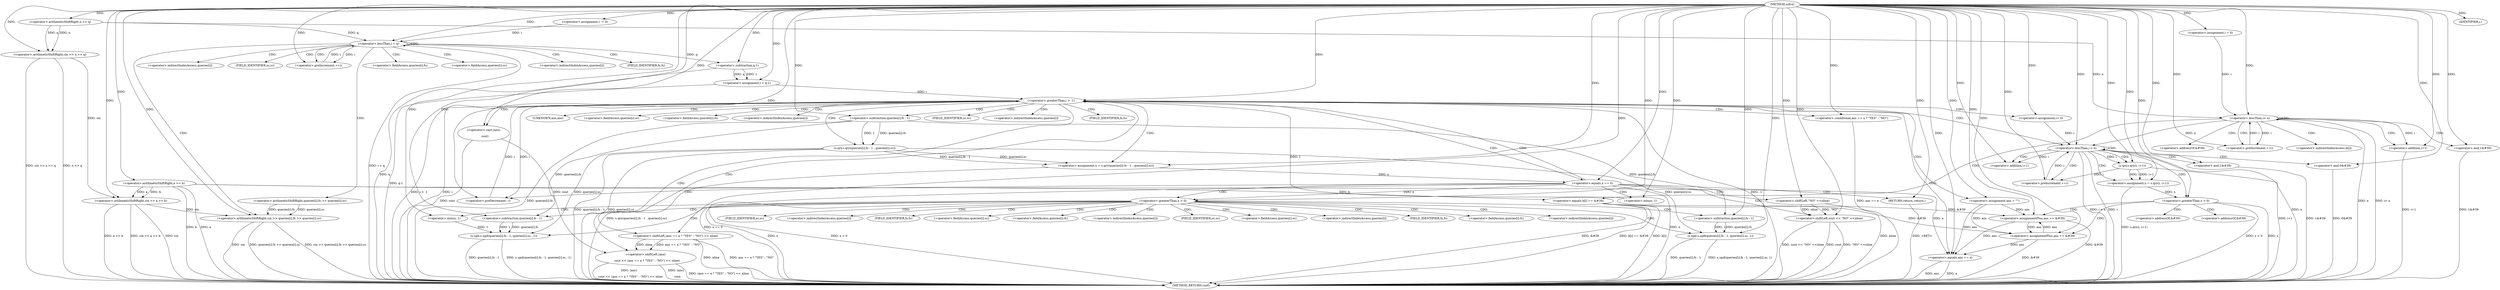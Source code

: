 digraph "solve" {  
"1000811" [label = "(METHOD,solve)" ]
"1001011" [label = "(METHOD_RETURN,void)" ]
"1000815" [label = "(<operator>.arithmeticShiftRight,cin >> n >> q)" ]
"1000822" [label = "(<operator>.arithmeticShiftRight,cin >> a >> b)" ]
"1000958" [label = "(<operator>.assignment,ans = \"\")" ]
"1000999" [label = "(<operator>.shiftLeft,(ans)\n   cout << (ans == a ? \"YES\" : \"NO\") << nline)" ]
"1000830" [label = "(<operator>.assignment,i  = 0)" ]
"1000833" [label = "(<operator>.lessThan,i < q)" ]
"1000836" [label = "(<operator>.preIncrement,++i)" ]
"1000855" [label = "(<operator>.assignment,i = 0)" ]
"1000858" [label = "(<operator>.lessThan,i< n)" ]
"1000861" [label = "(<operator>.preIncrement,++i)" ]
"1000882" [label = "(<operator>.assignment,i = q-1)" ]
"1000887" [label = "(<operator>.greaterThan,i > -1)" ]
"1000891" [label = "(<operator>.preDecrement,--i)" ]
"1000963" [label = "(<operator>.assignment,i= 0)" ]
"1000966" [label = "(<operator>.lessThan,i < n)" ]
"1000969" [label = "(<operator>.preIncrement,++i)" ]
"1000817" [label = "(<operator>.arithmeticShiftRight,n >> q)" ]
"1000824" [label = "(<operator>.arithmeticShiftRight,a >> b)" ]
"1000839" [label = "(<operator>.arithmeticShiftRight,cin >> queries[i].fs >> queries[i].sc)" ]
"1000876" [label = "(<operator>.and,1&#39)" ]
"1000895" [label = "(<operator>.assignment,x = s.qry(queries[i].fs - 1 , queries[i].sc))" ]
"1000973" [label = "(<operator>.assignment,x = s.qry(i, i+1))" ]
"1000993" [label = "(<operator>.and,1&#39)" ]
"1000996" [label = "(<operator>.and,0&#39)" ]
"1001000" [label = "(<operator>.cast,(ans)\n   cout)" ]
"1001003" [label = "(<operator>.shiftLeft,(ans == a ? \"YES\" : \"NO\") << nline)" ]
"1000865" [label = "(IDENTIFIER,i,)" ]
"1000884" [label = "(<operator>.subtraction,q-1)" ]
"1000889" [label = "(<operator>.minus,-1)" ]
"1000911" [label = "(<operator>.equals,x == 0)" ]
"1000922" [label = "(<operator>.greaterThan,x > 0)" ]
"1000981" [label = "(<operator>.greaterThan,x > 0)" ]
"1000984" [label = "(<operator>.assignmentPlus,ans += &#39)" ]
"1001004" [label = "(<operator>.conditional,ans == a ? \"YES\" : \"NO\")" ]
"1000841" [label = "(<operator>.arithmeticShiftRight,queries[i].fs >> queries[i].sc)" ]
"1000867" [label = "(<operator>.addition,i+1)" ]
"1000870" [label = "(<operator>.equals,b[i] == &#39)" ]
"1000897" [label = "(s.qry,s.qry(queries[i].fs - 1 , queries[i].sc))" ]
"1000915" [label = "(<operator>.shiftLeft,cout << \"NO\" <<nline)" ]
"1000920" [label = "(RETURN,return;,return;)" ]
"1000926" [label = "(s.upd,s.upd(queries[i].fs - 1, queries[i].sc, 1))" ]
"1000975" [label = "(s.qry,s.qry(i, i+1))" ]
"1000989" [label = "(<operator>.assignmentPlus,ans += &#39)" ]
"1001005" [label = "(<operator>.equals,ans == a)" ]
"1000898" [label = "(<operator>.subtraction,queries[i].fs - 1)" ]
"1000942" [label = "(s.upd,s.upd(queries[i].fs - 1, queries[i].sc, -1))" ]
"1000977" [label = "(<operator>.addition,i+1)" ]
"1000917" [label = "(<operator>.shiftLeft,\"NO\" <<nline)" ]
"1000927" [label = "(<operator>.subtraction,queries[i].fs - 1)" ]
"1000943" [label = "(<operator>.subtraction,queries[i].fs - 1)" ]
"1000955" [label = "(<operator>.minus,-1)" ]
"1001001" [label = "(UNKNOWN,ans,ans)" ]
"1000842" [label = "(<operator>.fieldAccess,queries[i].fs)" ]
"1000847" [label = "(<operator>.fieldAccess,queries[i].sc)" ]
"1000905" [label = "(<operator>.fieldAccess,queries[i].sc)" ]
"1000986" [label = "(<operator>.addressOf,&#39)" ]
"1000843" [label = "(<operator>.indirectIndexAccess,queries[i])" ]
"1000846" [label = "(FIELD_IDENTIFIER,fs,fs)" ]
"1000848" [label = "(<operator>.indirectIndexAccess,queries[i])" ]
"1000851" [label = "(FIELD_IDENTIFIER,sc,sc)" ]
"1000871" [label = "(<operator>.indirectIndexAccess,b[i])" ]
"1000874" [label = "(<operator>.addressOf,&#39)" ]
"1000899" [label = "(<operator>.fieldAccess,queries[i].fs)" ]
"1000906" [label = "(<operator>.indirectIndexAccess,queries[i])" ]
"1000909" [label = "(FIELD_IDENTIFIER,sc,sc)" ]
"1000934" [label = "(<operator>.fieldAccess,queries[i].sc)" ]
"1000991" [label = "(<operator>.addressOf,&#39)" ]
"1000900" [label = "(<operator>.indirectIndexAccess,queries[i])" ]
"1000903" [label = "(FIELD_IDENTIFIER,fs,fs)" ]
"1000928" [label = "(<operator>.fieldAccess,queries[i].fs)" ]
"1000935" [label = "(<operator>.indirectIndexAccess,queries[i])" ]
"1000938" [label = "(FIELD_IDENTIFIER,sc,sc)" ]
"1000950" [label = "(<operator>.fieldAccess,queries[i].sc)" ]
"1000929" [label = "(<operator>.indirectIndexAccess,queries[i])" ]
"1000932" [label = "(FIELD_IDENTIFIER,fs,fs)" ]
"1000944" [label = "(<operator>.fieldAccess,queries[i].fs)" ]
"1000951" [label = "(<operator>.indirectIndexAccess,queries[i])" ]
"1000954" [label = "(FIELD_IDENTIFIER,sc,sc)" ]
"1000945" [label = "(<operator>.indirectIndexAccess,queries[i])" ]
"1000948" [label = "(FIELD_IDENTIFIER,fs,fs)" ]
  "1000920" -> "1001011"  [ label = "DDG: <RET>"] 
  "1000815" -> "1001011"  [ label = "DDG: n >> q"] 
  "1000815" -> "1001011"  [ label = "DDG: cin >> n >> q"] 
  "1000822" -> "1001011"  [ label = "DDG: cin"] 
  "1000824" -> "1001011"  [ label = "DDG: a"] 
  "1000824" -> "1001011"  [ label = "DDG: b"] 
  "1000822" -> "1001011"  [ label = "DDG: a >> b"] 
  "1000822" -> "1001011"  [ label = "DDG: cin >> a >> b"] 
  "1000833" -> "1001011"  [ label = "DDG: i < q"] 
  "1000858" -> "1001011"  [ label = "DDG: n"] 
  "1000858" -> "1001011"  [ label = "DDG: i< n"] 
  "1000884" -> "1001011"  [ label = "DDG: q"] 
  "1000882" -> "1001011"  [ label = "DDG: q-1"] 
  "1000887" -> "1001011"  [ label = "DDG: i"] 
  "1000887" -> "1001011"  [ label = "DDG: -1"] 
  "1000887" -> "1001011"  [ label = "DDG: i > -1"] 
  "1000966" -> "1001011"  [ label = "DDG: i"] 
  "1000966" -> "1001011"  [ label = "DDG: n"] 
  "1000966" -> "1001011"  [ label = "DDG: i < n"] 
  "1001000" -> "1001011"  [ label = "DDG: cout"] 
  "1000999" -> "1001011"  [ label = "DDG: (ans)\n   cout"] 
  "1001005" -> "1001011"  [ label = "DDG: ans"] 
  "1001005" -> "1001011"  [ label = "DDG: a"] 
  "1001004" -> "1001011"  [ label = "DDG: ans == a"] 
  "1001003" -> "1001011"  [ label = "DDG: ans == a ? \"YES\" : \"NO\""] 
  "1001003" -> "1001011"  [ label = "DDG: nline"] 
  "1000999" -> "1001011"  [ label = "DDG: (ans == a ? \"YES\" : \"NO\") << nline"] 
  "1000999" -> "1001011"  [ label = "DDG: (ans)\n   cout << (ans == a ? \"YES\" : \"NO\") << nline"] 
  "1000975" -> "1001011"  [ label = "DDG: i+1"] 
  "1000973" -> "1001011"  [ label = "DDG: s.qry(i, i+1)"] 
  "1000981" -> "1001011"  [ label = "DDG: x"] 
  "1000981" -> "1001011"  [ label = "DDG: x > 0"] 
  "1000989" -> "1001011"  [ label = "DDG: &#39"] 
  "1000984" -> "1001011"  [ label = "DDG: &#39"] 
  "1000993" -> "1001011"  [ label = "DDG: 1&#39"] 
  "1000996" -> "1001011"  [ label = "DDG: 0&#39"] 
  "1000898" -> "1001011"  [ label = "DDG: queries[i].fs"] 
  "1000897" -> "1001011"  [ label = "DDG: queries[i].fs - 1"] 
  "1000897" -> "1001011"  [ label = "DDG: queries[i].sc"] 
  "1000895" -> "1001011"  [ label = "DDG: s.qry(queries[i].fs - 1 , queries[i].sc)"] 
  "1000911" -> "1001011"  [ label = "DDG: x"] 
  "1000911" -> "1001011"  [ label = "DDG: x == 0"] 
  "1000922" -> "1001011"  [ label = "DDG: x"] 
  "1000922" -> "1001011"  [ label = "DDG: x > 0"] 
  "1000942" -> "1001011"  [ label = "DDG: queries[i].fs - 1"] 
  "1000942" -> "1001011"  [ label = "DDG: s.upd(queries[i].fs - 1, queries[i].sc, -1)"] 
  "1000926" -> "1001011"  [ label = "DDG: queries[i].fs - 1"] 
  "1000926" -> "1001011"  [ label = "DDG: s.upd(queries[i].fs - 1, queries[i].sc, 1)"] 
  "1000915" -> "1001011"  [ label = "DDG: cout"] 
  "1000917" -> "1001011"  [ label = "DDG: nline"] 
  "1000915" -> "1001011"  [ label = "DDG: \"NO\" <<nline"] 
  "1000915" -> "1001011"  [ label = "DDG: cout << \"NO\" <<nline"] 
  "1000867" -> "1001011"  [ label = "DDG: i+1"] 
  "1000870" -> "1001011"  [ label = "DDG: b[i]"] 
  "1000870" -> "1001011"  [ label = "DDG: &#39"] 
  "1000870" -> "1001011"  [ label = "DDG: b[i] == &#39"] 
  "1000876" -> "1001011"  [ label = "DDG: 1&#39"] 
  "1000839" -> "1001011"  [ label = "DDG: cin"] 
  "1000839" -> "1001011"  [ label = "DDG: queries[i].fs >> queries[i].sc"] 
  "1000839" -> "1001011"  [ label = "DDG: cin >> queries[i].fs >> queries[i].sc"] 
  "1000811" -> "1000958"  [ label = "DDG: "] 
  "1000811" -> "1000815"  [ label = "DDG: "] 
  "1000817" -> "1000815"  [ label = "DDG: q"] 
  "1000817" -> "1000815"  [ label = "DDG: n"] 
  "1000815" -> "1000822"  [ label = "DDG: cin"] 
  "1000811" -> "1000822"  [ label = "DDG: "] 
  "1000824" -> "1000822"  [ label = "DDG: a"] 
  "1000824" -> "1000822"  [ label = "DDG: b"] 
  "1000811" -> "1000830"  [ label = "DDG: "] 
  "1000811" -> "1000855"  [ label = "DDG: "] 
  "1000884" -> "1000882"  [ label = "DDG: 1"] 
  "1000884" -> "1000882"  [ label = "DDG: q"] 
  "1000811" -> "1000963"  [ label = "DDG: "] 
  "1001000" -> "1000999"  [ label = "DDG: cout"] 
  "1001003" -> "1000999"  [ label = "DDG: ans == a ? \"YES\" : \"NO\""] 
  "1001003" -> "1000999"  [ label = "DDG: nline"] 
  "1000811" -> "1000817"  [ label = "DDG: "] 
  "1000811" -> "1000824"  [ label = "DDG: "] 
  "1000830" -> "1000833"  [ label = "DDG: i"] 
  "1000836" -> "1000833"  [ label = "DDG: i"] 
  "1000811" -> "1000833"  [ label = "DDG: "] 
  "1000817" -> "1000833"  [ label = "DDG: q"] 
  "1000833" -> "1000836"  [ label = "DDG: i"] 
  "1000811" -> "1000836"  [ label = "DDG: "] 
  "1000855" -> "1000858"  [ label = "DDG: i"] 
  "1000861" -> "1000858"  [ label = "DDG: i"] 
  "1000811" -> "1000858"  [ label = "DDG: "] 
  "1000817" -> "1000858"  [ label = "DDG: n"] 
  "1000811" -> "1000861"  [ label = "DDG: "] 
  "1000858" -> "1000861"  [ label = "DDG: i"] 
  "1000811" -> "1000882"  [ label = "DDG: "] 
  "1000882" -> "1000887"  [ label = "DDG: i"] 
  "1000891" -> "1000887"  [ label = "DDG: i"] 
  "1000811" -> "1000887"  [ label = "DDG: "] 
  "1000889" -> "1000887"  [ label = "DDG: 1"] 
  "1000887" -> "1000891"  [ label = "DDG: i"] 
  "1000811" -> "1000891"  [ label = "DDG: "] 
  "1000897" -> "1000895"  [ label = "DDG: queries[i].sc"] 
  "1000897" -> "1000895"  [ label = "DDG: queries[i].fs - 1"] 
  "1000963" -> "1000966"  [ label = "DDG: i"] 
  "1000969" -> "1000966"  [ label = "DDG: i"] 
  "1000811" -> "1000966"  [ label = "DDG: "] 
  "1000858" -> "1000966"  [ label = "DDG: n"] 
  "1000975" -> "1000969"  [ label = "DDG: i"] 
  "1000811" -> "1000969"  [ label = "DDG: "] 
  "1000975" -> "1000973"  [ label = "DDG: i"] 
  "1000975" -> "1000973"  [ label = "DDG: i+1"] 
  "1000811" -> "1001000"  [ label = "DDG: "] 
  "1000811" -> "1001003"  [ label = "DDG: "] 
  "1000822" -> "1000839"  [ label = "DDG: cin"] 
  "1000811" -> "1000839"  [ label = "DDG: "] 
  "1000841" -> "1000839"  [ label = "DDG: queries[i].sc"] 
  "1000841" -> "1000839"  [ label = "DDG: queries[i].fs"] 
  "1000811" -> "1000865"  [ label = "DDG: "] 
  "1000811" -> "1000876"  [ label = "DDG: "] 
  "1000833" -> "1000884"  [ label = "DDG: q"] 
  "1000811" -> "1000884"  [ label = "DDG: "] 
  "1000811" -> "1000889"  [ label = "DDG: "] 
  "1000811" -> "1000895"  [ label = "DDG: "] 
  "1000811" -> "1000973"  [ label = "DDG: "] 
  "1000870" -> "1000984"  [ label = "DDG: &#39"] 
  "1000811" -> "1000993"  [ label = "DDG: "] 
  "1000811" -> "1000996"  [ label = "DDG: "] 
  "1000811" -> "1001004"  [ label = "DDG: "] 
  "1000811" -> "1000867"  [ label = "DDG: "] 
  "1000858" -> "1000867"  [ label = "DDG: i"] 
  "1000898" -> "1000897"  [ label = "DDG: queries[i].fs"] 
  "1000898" -> "1000897"  [ label = "DDG: 1"] 
  "1000895" -> "1000911"  [ label = "DDG: x"] 
  "1000811" -> "1000911"  [ label = "DDG: "] 
  "1000811" -> "1000920"  [ label = "DDG: "] 
  "1000911" -> "1000922"  [ label = "DDG: x"] 
  "1000811" -> "1000922"  [ label = "DDG: "] 
  "1000811" -> "1000975"  [ label = "DDG: "] 
  "1000966" -> "1000975"  [ label = "DDG: i"] 
  "1000973" -> "1000981"  [ label = "DDG: x"] 
  "1000811" -> "1000981"  [ label = "DDG: "] 
  "1000958" -> "1000984"  [ label = "DDG: ans"] 
  "1000989" -> "1000984"  [ label = "DDG: ans"] 
  "1000811" -> "1000984"  [ label = "DDG: "] 
  "1000870" -> "1000989"  [ label = "DDG: &#39"] 
  "1000958" -> "1001005"  [ label = "DDG: ans"] 
  "1000989" -> "1001005"  [ label = "DDG: ans"] 
  "1000984" -> "1001005"  [ label = "DDG: ans"] 
  "1000811" -> "1001005"  [ label = "DDG: "] 
  "1000824" -> "1001005"  [ label = "DDG: a"] 
  "1000824" -> "1000870"  [ label = "DDG: b"] 
  "1000811" -> "1000898"  [ label = "DDG: "] 
  "1000811" -> "1000915"  [ label = "DDG: "] 
  "1000917" -> "1000915"  [ label = "DDG: nline"] 
  "1000917" -> "1000915"  [ label = "DDG: \"NO\""] 
  "1000927" -> "1000926"  [ label = "DDG: 1"] 
  "1000927" -> "1000926"  [ label = "DDG: queries[i].fs"] 
  "1000897" -> "1000926"  [ label = "DDG: queries[i].sc"] 
  "1000811" -> "1000926"  [ label = "DDG: "] 
  "1000966" -> "1000977"  [ label = "DDG: i"] 
  "1000811" -> "1000977"  [ label = "DDG: "] 
  "1000958" -> "1000989"  [ label = "DDG: ans"] 
  "1000984" -> "1000989"  [ label = "DDG: ans"] 
  "1000811" -> "1000989"  [ label = "DDG: "] 
  "1000811" -> "1000917"  [ label = "DDG: "] 
  "1000898" -> "1000927"  [ label = "DDG: queries[i].fs"] 
  "1000811" -> "1000927"  [ label = "DDG: "] 
  "1000943" -> "1000942"  [ label = "DDG: queries[i].fs"] 
  "1000943" -> "1000942"  [ label = "DDG: 1"] 
  "1000897" -> "1000942"  [ label = "DDG: queries[i].sc"] 
  "1000955" -> "1000942"  [ label = "DDG: 1"] 
  "1000898" -> "1000943"  [ label = "DDG: queries[i].fs"] 
  "1000811" -> "1000943"  [ label = "DDG: "] 
  "1000811" -> "1000955"  [ label = "DDG: "] 
  "1000833" -> "1000842"  [ label = "CDG: "] 
  "1000833" -> "1000848"  [ label = "CDG: "] 
  "1000833" -> "1000843"  [ label = "CDG: "] 
  "1000833" -> "1000841"  [ label = "CDG: "] 
  "1000833" -> "1000846"  [ label = "CDG: "] 
  "1000833" -> "1000851"  [ label = "CDG: "] 
  "1000833" -> "1000833"  [ label = "CDG: "] 
  "1000833" -> "1000836"  [ label = "CDG: "] 
  "1000833" -> "1000847"  [ label = "CDG: "] 
  "1000833" -> "1000839"  [ label = "CDG: "] 
  "1000858" -> "1000858"  [ label = "CDG: "] 
  "1000858" -> "1000876"  [ label = "CDG: "] 
  "1000858" -> "1000871"  [ label = "CDG: "] 
  "1000858" -> "1000874"  [ label = "CDG: "] 
  "1000858" -> "1000867"  [ label = "CDG: "] 
  "1000858" -> "1000861"  [ label = "CDG: "] 
  "1000858" -> "1000870"  [ label = "CDG: "] 
  "1000887" -> "1000909"  [ label = "CDG: "] 
  "1000887" -> "1001003"  [ label = "CDG: "] 
  "1000887" -> "1000900"  [ label = "CDG: "] 
  "1000887" -> "1000903"  [ label = "CDG: "] 
  "1000887" -> "1000897"  [ label = "CDG: "] 
  "1000887" -> "1001000"  [ label = "CDG: "] 
  "1000887" -> "1001005"  [ label = "CDG: "] 
  "1000887" -> "1000906"  [ label = "CDG: "] 
  "1000887" -> "1000963"  [ label = "CDG: "] 
  "1000887" -> "1000905"  [ label = "CDG: "] 
  "1000887" -> "1000958"  [ label = "CDG: "] 
  "1000887" -> "1000999"  [ label = "CDG: "] 
  "1000887" -> "1000898"  [ label = "CDG: "] 
  "1000887" -> "1000966"  [ label = "CDG: "] 
  "1000887" -> "1000895"  [ label = "CDG: "] 
  "1000887" -> "1000911"  [ label = "CDG: "] 
  "1000887" -> "1000899"  [ label = "CDG: "] 
  "1000887" -> "1001004"  [ label = "CDG: "] 
  "1000887" -> "1001001"  [ label = "CDG: "] 
  "1000966" -> "1000969"  [ label = "CDG: "] 
  "1000966" -> "1000977"  [ label = "CDG: "] 
  "1000966" -> "1000981"  [ label = "CDG: "] 
  "1000966" -> "1000975"  [ label = "CDG: "] 
  "1000966" -> "1000996"  [ label = "CDG: "] 
  "1000966" -> "1000966"  [ label = "CDG: "] 
  "1000966" -> "1000993"  [ label = "CDG: "] 
  "1000966" -> "1000973"  [ label = "CDG: "] 
  "1000911" -> "1000917"  [ label = "CDG: "] 
  "1000911" -> "1000887"  [ label = "CDG: "] 
  "1000911" -> "1000915"  [ label = "CDG: "] 
  "1000911" -> "1000922"  [ label = "CDG: "] 
  "1000911" -> "1000891"  [ label = "CDG: "] 
  "1000911" -> "1000889"  [ label = "CDG: "] 
  "1000911" -> "1000920"  [ label = "CDG: "] 
  "1000922" -> "1000942"  [ label = "CDG: "] 
  "1000922" -> "1000934"  [ label = "CDG: "] 
  "1000922" -> "1000935"  [ label = "CDG: "] 
  "1000922" -> "1000950"  [ label = "CDG: "] 
  "1000922" -> "1000944"  [ label = "CDG: "] 
  "1000922" -> "1000927"  [ label = "CDG: "] 
  "1000922" -> "1000948"  [ label = "CDG: "] 
  "1000922" -> "1000943"  [ label = "CDG: "] 
  "1000922" -> "1000945"  [ label = "CDG: "] 
  "1000922" -> "1000955"  [ label = "CDG: "] 
  "1000922" -> "1000932"  [ label = "CDG: "] 
  "1000922" -> "1000928"  [ label = "CDG: "] 
  "1000922" -> "1000938"  [ label = "CDG: "] 
  "1000922" -> "1000929"  [ label = "CDG: "] 
  "1000922" -> "1000951"  [ label = "CDG: "] 
  "1000922" -> "1000926"  [ label = "CDG: "] 
  "1000922" -> "1000954"  [ label = "CDG: "] 
  "1000981" -> "1000986"  [ label = "CDG: "] 
  "1000981" -> "1000984"  [ label = "CDG: "] 
  "1000981" -> "1000991"  [ label = "CDG: "] 
  "1000981" -> "1000989"  [ label = "CDG: "] 
}
